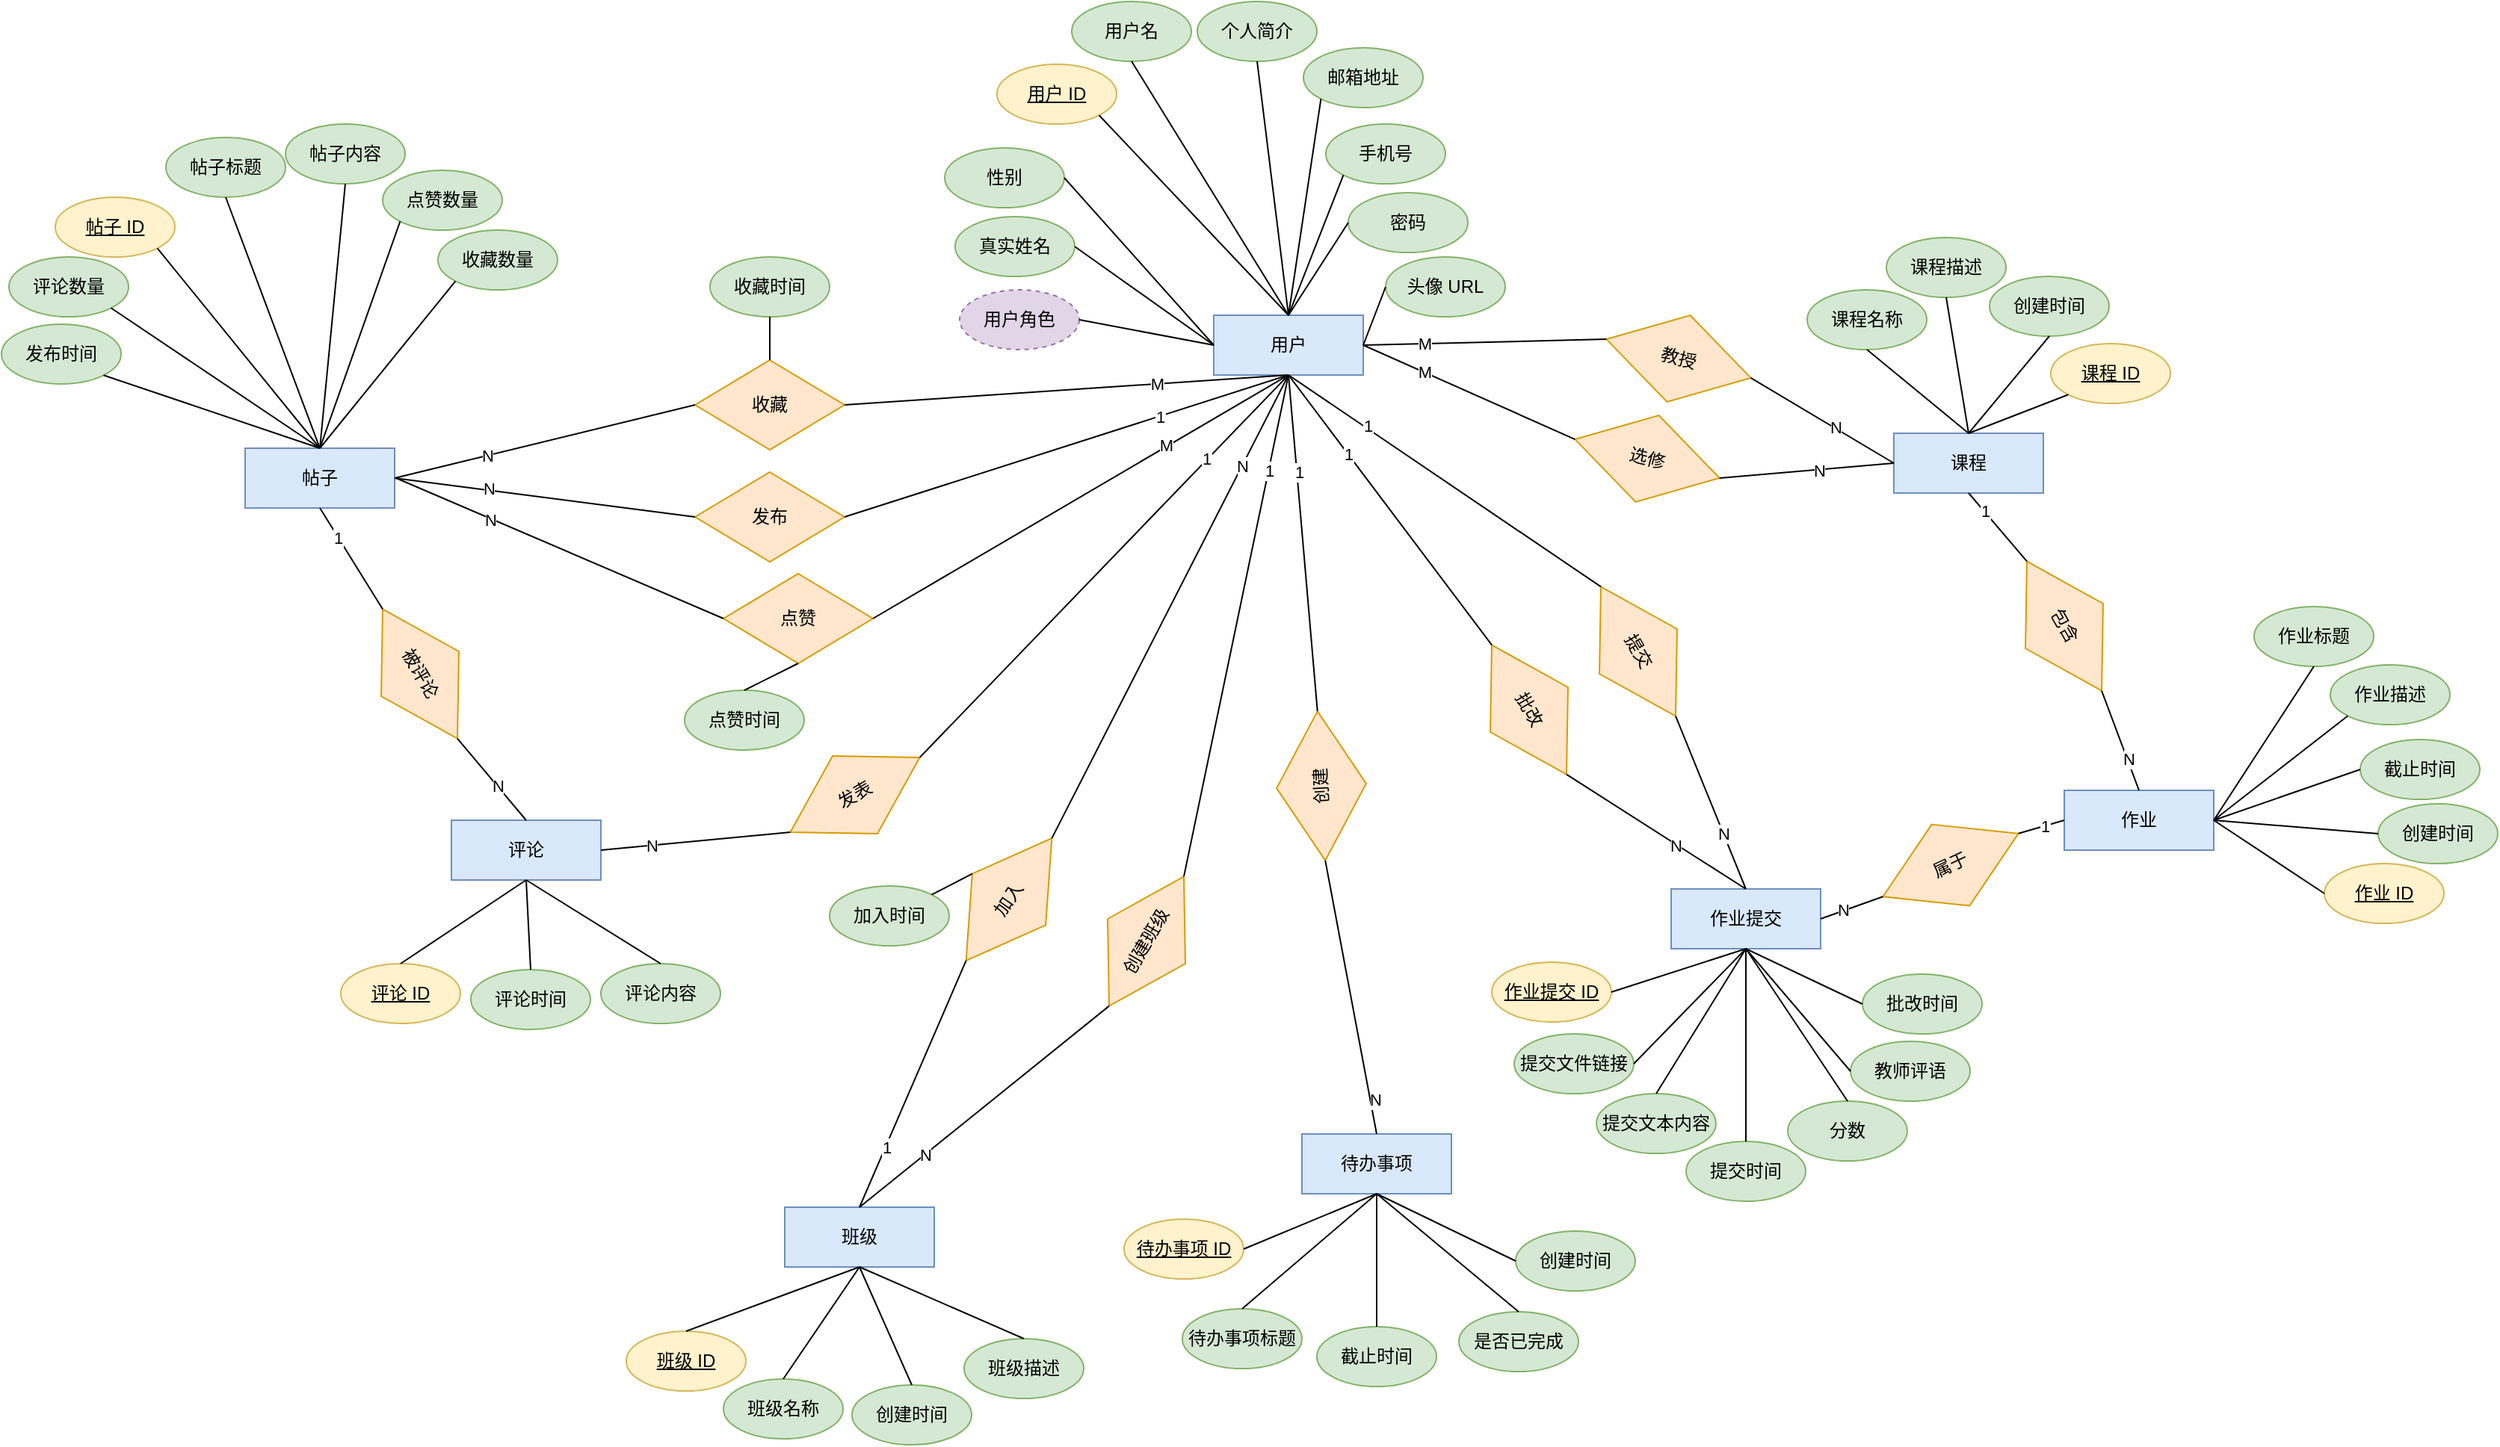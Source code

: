 <mxfile version="27.0.9">
  <diagram name="Chen-ER" id="q2SzEv0ykGGaaxEPdiA9">
    <mxGraphModel dx="2813" dy="-423" grid="0" gridSize="10" guides="1" tooltips="1" connect="1" arrows="1" fold="1" page="0" pageScale="1" pageWidth="827" pageHeight="1169" background="none" math="0" shadow="0">
      <root>
        <mxCell id="0" />
        <mxCell id="1" parent="0" />
        <mxCell id="Rb403pn9LJJC4iDfCMh6-547" value="用户" style="whiteSpace=wrap;html=1;align=center;fillColor=#dae8fc;strokeColor=#6c8ebf;" parent="1" vertex="1">
          <mxGeometry x="-485" y="1773" width="100" height="40" as="geometry" />
        </mxCell>
        <mxCell id="Rb403pn9LJJC4iDfCMh6-548" value="用户 ID" style="ellipse;whiteSpace=wrap;html=1;align=center;fontStyle=4;fillColor=#fff2cc;strokeColor=#d6b656;" parent="1" vertex="1">
          <mxGeometry x="-630" y="1605" width="80" height="40" as="geometry" />
        </mxCell>
        <mxCell id="Rb403pn9LJJC4iDfCMh6-549" value="用户名" style="ellipse;whiteSpace=wrap;html=1;align=center;fillColor=#d5e8d4;strokeColor=#82b366;" parent="1" vertex="1">
          <mxGeometry x="-580" y="1563" width="80" height="40" as="geometry" />
        </mxCell>
        <mxCell id="Rb403pn9LJJC4iDfCMh6-550" value="邮箱地址" style="ellipse;whiteSpace=wrap;html=1;align=center;fillColor=#d5e8d4;strokeColor=#82b366;" parent="1" vertex="1">
          <mxGeometry x="-425" y="1594" width="80" height="40" as="geometry" />
        </mxCell>
        <mxCell id="Rb403pn9LJJC4iDfCMh6-551" value="手机号" style="ellipse;whiteSpace=wrap;html=1;align=center;fillColor=#d5e8d4;strokeColor=#82b366;" parent="1" vertex="1">
          <mxGeometry x="-410" y="1645" width="80" height="40" as="geometry" />
        </mxCell>
        <mxCell id="Rb403pn9LJJC4iDfCMh6-552" value="密码" style="ellipse;whiteSpace=wrap;html=1;align=center;fillColor=#d5e8d4;strokeColor=#82b366;" parent="1" vertex="1">
          <mxGeometry x="-395" y="1691" width="80" height="40" as="geometry" />
        </mxCell>
        <mxCell id="Rb403pn9LJJC4iDfCMh6-553" value="头像 URL" style="ellipse;whiteSpace=wrap;html=1;align=center;fillColor=#d5e8d4;strokeColor=#82b366;" parent="1" vertex="1">
          <mxGeometry x="-370" y="1734" width="80" height="40" as="geometry" />
        </mxCell>
        <mxCell id="Rb403pn9LJJC4iDfCMh6-554" value="个人简介" style="ellipse;whiteSpace=wrap;html=1;align=center;fillColor=#d5e8d4;strokeColor=#82b366;" parent="1" vertex="1">
          <mxGeometry x="-496" y="1563" width="80" height="40" as="geometry" />
        </mxCell>
        <mxCell id="Rb403pn9LJJC4iDfCMh6-555" value="用户角色" style="ellipse;whiteSpace=wrap;html=1;align=center;fillColor=#e1d5e7;strokeColor=#9673a6;dashed=1;" parent="1" vertex="1">
          <mxGeometry x="-655" y="1756" width="80" height="40" as="geometry" />
        </mxCell>
        <mxCell id="Rb403pn9LJJC4iDfCMh6-556" value="真实姓名" style="ellipse;whiteSpace=wrap;html=1;align=center;fillColor=#d5e8d4;strokeColor=#82b366;" parent="1" vertex="1">
          <mxGeometry x="-658" y="1707" width="80" height="40" as="geometry" />
        </mxCell>
        <mxCell id="Rb403pn9LJJC4iDfCMh6-557" value="性别" style="ellipse;whiteSpace=wrap;html=1;align=center;fillColor=#d5e8d4;strokeColor=#82b366;" parent="1" vertex="1">
          <mxGeometry x="-665" y="1661" width="80" height="40" as="geometry" />
        </mxCell>
        <mxCell id="Rb403pn9LJJC4iDfCMh6-558" value="" style="endArrow=none;html=1;rounded=0;exitX=1;exitY=1;exitDx=0;exitDy=0;entryX=0.5;entryY=0;entryDx=0;entryDy=0;" parent="1" source="Rb403pn9LJJC4iDfCMh6-548" target="Rb403pn9LJJC4iDfCMh6-547" edge="1">
          <mxGeometry relative="1" as="geometry" />
        </mxCell>
        <mxCell id="Rb403pn9LJJC4iDfCMh6-559" value="" style="endArrow=none;html=1;rounded=0;exitX=0.5;exitY=1;exitDx=0;exitDy=0;entryX=0.5;entryY=0;entryDx=0;entryDy=0;" parent="1" source="Rb403pn9LJJC4iDfCMh6-549" target="Rb403pn9LJJC4iDfCMh6-547" edge="1">
          <mxGeometry relative="1" as="geometry" />
        </mxCell>
        <mxCell id="Rb403pn9LJJC4iDfCMh6-560" value="" style="endArrow=none;html=1;rounded=0;exitX=0;exitY=1;exitDx=0;exitDy=0;entryX=0.5;entryY=0;entryDx=0;entryDy=0;" parent="1" source="Rb403pn9LJJC4iDfCMh6-550" target="Rb403pn9LJJC4iDfCMh6-547" edge="1">
          <mxGeometry relative="1" as="geometry" />
        </mxCell>
        <mxCell id="Rb403pn9LJJC4iDfCMh6-561" value="" style="endArrow=none;html=1;rounded=0;exitX=0;exitY=1;exitDx=0;exitDy=0;entryX=0.5;entryY=0;entryDx=0;entryDy=0;" parent="1" source="Rb403pn9LJJC4iDfCMh6-551" target="Rb403pn9LJJC4iDfCMh6-547" edge="1">
          <mxGeometry relative="1" as="geometry" />
        </mxCell>
        <mxCell id="Rb403pn9LJJC4iDfCMh6-562" value="" style="endArrow=none;html=1;rounded=0;exitX=0;exitY=0.5;exitDx=0;exitDy=0;entryX=0.5;entryY=0;entryDx=0;entryDy=0;" parent="1" source="Rb403pn9LJJC4iDfCMh6-552" target="Rb403pn9LJJC4iDfCMh6-547" edge="1">
          <mxGeometry relative="1" as="geometry" />
        </mxCell>
        <mxCell id="Rb403pn9LJJC4iDfCMh6-563" value="" style="endArrow=none;html=1;rounded=0;exitX=0;exitY=0.5;exitDx=0;exitDy=0;entryX=1;entryY=0.5;entryDx=0;entryDy=0;" parent="1" source="Rb403pn9LJJC4iDfCMh6-553" target="Rb403pn9LJJC4iDfCMh6-547" edge="1">
          <mxGeometry relative="1" as="geometry" />
        </mxCell>
        <mxCell id="Rb403pn9LJJC4iDfCMh6-564" value="" style="endArrow=none;html=1;rounded=0;exitX=0.5;exitY=1;exitDx=0;exitDy=0;entryX=0.5;entryY=0;entryDx=0;entryDy=0;" parent="1" source="Rb403pn9LJJC4iDfCMh6-554" target="Rb403pn9LJJC4iDfCMh6-547" edge="1">
          <mxGeometry relative="1" as="geometry" />
        </mxCell>
        <mxCell id="Rb403pn9LJJC4iDfCMh6-565" value="" style="endArrow=none;html=1;rounded=0;exitX=1;exitY=0.5;exitDx=0;exitDy=0;entryX=0;entryY=0.5;entryDx=0;entryDy=0;" parent="1" source="Rb403pn9LJJC4iDfCMh6-555" target="Rb403pn9LJJC4iDfCMh6-547" edge="1">
          <mxGeometry relative="1" as="geometry" />
        </mxCell>
        <mxCell id="Rb403pn9LJJC4iDfCMh6-566" value="" style="endArrow=none;html=1;rounded=0;exitX=1;exitY=0.5;exitDx=0;exitDy=0;entryX=0;entryY=0.5;entryDx=0;entryDy=0;" parent="1" source="Rb403pn9LJJC4iDfCMh6-556" target="Rb403pn9LJJC4iDfCMh6-547" edge="1">
          <mxGeometry relative="1" as="geometry" />
        </mxCell>
        <mxCell id="Rb403pn9LJJC4iDfCMh6-567" value="" style="endArrow=none;html=1;rounded=0;exitX=1;exitY=0.5;exitDx=0;exitDy=0;entryX=0;entryY=0.5;entryDx=0;entryDy=0;" parent="1" source="Rb403pn9LJJC4iDfCMh6-557" target="Rb403pn9LJJC4iDfCMh6-547" edge="1">
          <mxGeometry relative="1" as="geometry" />
        </mxCell>
        <mxCell id="Rb403pn9LJJC4iDfCMh6-568" value="帖子" style="whiteSpace=wrap;html=1;align=center;fillColor=#dae8fc;strokeColor=#6c8ebf;" parent="1" vertex="1">
          <mxGeometry x="-1133" y="1862" width="100" height="40" as="geometry" />
        </mxCell>
        <mxCell id="Rb403pn9LJJC4iDfCMh6-569" value="帖子 ID" style="ellipse;whiteSpace=wrap;html=1;align=center;fontStyle=4;fillColor=#fff2cc;strokeColor=#d6b656;" parent="1" vertex="1">
          <mxGeometry x="-1260" y="1694" width="80" height="40" as="geometry" />
        </mxCell>
        <mxCell id="Rb403pn9LJJC4iDfCMh6-570" value="帖子标题" style="ellipse;whiteSpace=wrap;html=1;align=center;fillColor=#d5e8d4;strokeColor=#82b366;" parent="1" vertex="1">
          <mxGeometry x="-1186" y="1654" width="80" height="40" as="geometry" />
        </mxCell>
        <mxCell id="Rb403pn9LJJC4iDfCMh6-571" value="帖子内容" style="ellipse;whiteSpace=wrap;html=1;align=center;fillColor=#d5e8d4;strokeColor=#82b366;" parent="1" vertex="1">
          <mxGeometry x="-1106" y="1645" width="80" height="40" as="geometry" />
        </mxCell>
        <mxCell id="Rb403pn9LJJC4iDfCMh6-572" value="点赞数量" style="ellipse;whiteSpace=wrap;html=1;align=center;fillColor=#d5e8d4;strokeColor=#82b366;" parent="1" vertex="1">
          <mxGeometry x="-1041" y="1676" width="80" height="40" as="geometry" />
        </mxCell>
        <mxCell id="Rb403pn9LJJC4iDfCMh6-573" value="收藏数量" style="ellipse;whiteSpace=wrap;html=1;align=center;fillColor=#d5e8d4;strokeColor=#82b366;" parent="1" vertex="1">
          <mxGeometry x="-1004" y="1716" width="80" height="40" as="geometry" />
        </mxCell>
        <mxCell id="Rb403pn9LJJC4iDfCMh6-574" value="评论数量" style="ellipse;whiteSpace=wrap;html=1;align=center;fillColor=#d5e8d4;strokeColor=#82b366;" parent="1" vertex="1">
          <mxGeometry x="-1291" y="1734" width="80" height="40" as="geometry" />
        </mxCell>
        <mxCell id="Rb403pn9LJJC4iDfCMh6-575" value="发布时间" style="ellipse;whiteSpace=wrap;html=1;align=center;fillColor=#d5e8d4;strokeColor=#82b366;" parent="1" vertex="1">
          <mxGeometry x="-1296" y="1779" width="80" height="40" as="geometry" />
        </mxCell>
        <mxCell id="Rb403pn9LJJC4iDfCMh6-576" value="" style="endArrow=none;html=1;rounded=0;exitX=1;exitY=1;exitDx=0;exitDy=0;entryX=0.5;entryY=0;entryDx=0;entryDy=0;" parent="1" source="Rb403pn9LJJC4iDfCMh6-569" target="Rb403pn9LJJC4iDfCMh6-568" edge="1">
          <mxGeometry relative="1" as="geometry" />
        </mxCell>
        <mxCell id="Rb403pn9LJJC4iDfCMh6-577" value="" style="endArrow=none;html=1;rounded=0;exitX=0.5;exitY=1;exitDx=0;exitDy=0;entryX=0.5;entryY=0;entryDx=0;entryDy=0;" parent="1" source="Rb403pn9LJJC4iDfCMh6-570" target="Rb403pn9LJJC4iDfCMh6-568" edge="1">
          <mxGeometry relative="1" as="geometry" />
        </mxCell>
        <mxCell id="Rb403pn9LJJC4iDfCMh6-578" value="" style="endArrow=none;html=1;rounded=0;exitX=0.5;exitY=1;exitDx=0;exitDy=0;entryX=0.5;entryY=0;entryDx=0;entryDy=0;" parent="1" source="Rb403pn9LJJC4iDfCMh6-571" target="Rb403pn9LJJC4iDfCMh6-568" edge="1">
          <mxGeometry relative="1" as="geometry" />
        </mxCell>
        <mxCell id="Rb403pn9LJJC4iDfCMh6-579" value="" style="endArrow=none;html=1;rounded=0;exitX=0;exitY=1;exitDx=0;exitDy=0;entryX=0.5;entryY=0;entryDx=0;entryDy=0;" parent="1" source="Rb403pn9LJJC4iDfCMh6-572" target="Rb403pn9LJJC4iDfCMh6-568" edge="1">
          <mxGeometry relative="1" as="geometry" />
        </mxCell>
        <mxCell id="Rb403pn9LJJC4iDfCMh6-580" value="" style="endArrow=none;html=1;rounded=0;exitX=0;exitY=1;exitDx=0;exitDy=0;entryX=0.5;entryY=0;entryDx=0;entryDy=0;" parent="1" source="Rb403pn9LJJC4iDfCMh6-573" target="Rb403pn9LJJC4iDfCMh6-568" edge="1">
          <mxGeometry relative="1" as="geometry" />
        </mxCell>
        <mxCell id="Rb403pn9LJJC4iDfCMh6-581" value="" style="endArrow=none;html=1;rounded=0;entryX=0.5;entryY=0;entryDx=0;entryDy=0;exitX=1;exitY=1;exitDx=0;exitDy=0;" parent="1" source="Rb403pn9LJJC4iDfCMh6-574" target="Rb403pn9LJJC4iDfCMh6-568" edge="1">
          <mxGeometry relative="1" as="geometry">
            <mxPoint x="-1190" y="1822" as="sourcePoint" />
          </mxGeometry>
        </mxCell>
        <mxCell id="Rb403pn9LJJC4iDfCMh6-582" value="" style="endArrow=none;html=1;rounded=0;exitX=1;exitY=1;exitDx=0;exitDy=0;entryX=0.5;entryY=0;entryDx=0;entryDy=0;" parent="1" source="Rb403pn9LJJC4iDfCMh6-575" target="Rb403pn9LJJC4iDfCMh6-568" edge="1">
          <mxGeometry relative="1" as="geometry" />
        </mxCell>
        <mxCell id="Rb403pn9LJJC4iDfCMh6-583" value="评论" style="whiteSpace=wrap;html=1;align=center;fillColor=#dae8fc;strokeColor=#6c8ebf;" parent="1" vertex="1">
          <mxGeometry x="-995" y="2111" width="100" height="40" as="geometry" />
        </mxCell>
        <mxCell id="Rb403pn9LJJC4iDfCMh6-584" value="评论 ID" style="ellipse;whiteSpace=wrap;html=1;align=center;fontStyle=4;fillColor=#fff2cc;strokeColor=#d6b656;" parent="1" vertex="1">
          <mxGeometry x="-1069" y="2207" width="80" height="40" as="geometry" />
        </mxCell>
        <mxCell id="Rb403pn9LJJC4iDfCMh6-585" value="评论内容" style="ellipse;whiteSpace=wrap;html=1;align=center;fillColor=#d5e8d4;strokeColor=#82b366;" parent="1" vertex="1">
          <mxGeometry x="-895" y="2207" width="80" height="40" as="geometry" />
        </mxCell>
        <mxCell id="Rb403pn9LJJC4iDfCMh6-586" value="评论时间" style="ellipse;whiteSpace=wrap;html=1;align=center;fillColor=#d5e8d4;strokeColor=#82b366;" parent="1" vertex="1">
          <mxGeometry x="-982" y="2211" width="80" height="40" as="geometry" />
        </mxCell>
        <mxCell id="Rb403pn9LJJC4iDfCMh6-587" value="" style="endArrow=none;html=1;rounded=0;exitX=0.5;exitY=0;exitDx=0;exitDy=0;entryX=0.5;entryY=1;entryDx=0;entryDy=0;" parent="1" source="Rb403pn9LJJC4iDfCMh6-584" target="Rb403pn9LJJC4iDfCMh6-583" edge="1">
          <mxGeometry relative="1" as="geometry" />
        </mxCell>
        <mxCell id="Rb403pn9LJJC4iDfCMh6-588" value="" style="endArrow=none;html=1;rounded=0;exitX=0.5;exitY=0;exitDx=0;exitDy=0;entryX=0.5;entryY=1;entryDx=0;entryDy=0;" parent="1" source="Rb403pn9LJJC4iDfCMh6-585" target="Rb403pn9LJJC4iDfCMh6-583" edge="1">
          <mxGeometry relative="1" as="geometry">
            <mxPoint x="-911" y="2141" as="targetPoint" />
          </mxGeometry>
        </mxCell>
        <mxCell id="Rb403pn9LJJC4iDfCMh6-589" value="" style="endArrow=none;html=1;rounded=0;exitX=0.5;exitY=0;exitDx=0;exitDy=0;entryX=0.5;entryY=1;entryDx=0;entryDy=0;" parent="1" source="Rb403pn9LJJC4iDfCMh6-586" target="Rb403pn9LJJC4iDfCMh6-583" edge="1">
          <mxGeometry relative="1" as="geometry" />
        </mxCell>
        <mxCell id="Rb403pn9LJJC4iDfCMh6-590" value="课程" style="whiteSpace=wrap;html=1;align=center;fillColor=#dae8fc;strokeColor=#6c8ebf;" parent="1" vertex="1">
          <mxGeometry x="-30" y="1852" width="100" height="40" as="geometry" />
        </mxCell>
        <mxCell id="Rb403pn9LJJC4iDfCMh6-591" value="课程 ID" style="ellipse;whiteSpace=wrap;html=1;align=center;fontStyle=4;fillColor=#fff2cc;strokeColor=#d6b656;" parent="1" vertex="1">
          <mxGeometry x="75" y="1792" width="80" height="40" as="geometry" />
        </mxCell>
        <mxCell id="Rb403pn9LJJC4iDfCMh6-592" value="课程名称" style="ellipse;whiteSpace=wrap;html=1;align=center;fillColor=#d5e8d4;strokeColor=#82b366;" parent="1" vertex="1">
          <mxGeometry x="-88" y="1756" width="80" height="40" as="geometry" />
        </mxCell>
        <mxCell id="Rb403pn9LJJC4iDfCMh6-593" value="课程描述" style="ellipse;whiteSpace=wrap;html=1;align=center;fillColor=#d5e8d4;strokeColor=#82b366;" parent="1" vertex="1">
          <mxGeometry x="-35" y="1721" width="80" height="40" as="geometry" />
        </mxCell>
        <mxCell id="Rb403pn9LJJC4iDfCMh6-594" value="创建时间" style="ellipse;whiteSpace=wrap;html=1;align=center;fillColor=#d5e8d4;strokeColor=#82b366;" parent="1" vertex="1">
          <mxGeometry x="34" y="1747" width="80" height="40" as="geometry" />
        </mxCell>
        <mxCell id="Rb403pn9LJJC4iDfCMh6-595" value="" style="endArrow=none;html=1;rounded=0;exitX=0;exitY=1;exitDx=0;exitDy=0;entryX=0.5;entryY=0;entryDx=0;entryDy=0;" parent="1" source="Rb403pn9LJJC4iDfCMh6-591" target="Rb403pn9LJJC4iDfCMh6-590" edge="1">
          <mxGeometry relative="1" as="geometry">
            <mxPoint x="4" y="1808" as="targetPoint" />
          </mxGeometry>
        </mxCell>
        <mxCell id="Rb403pn9LJJC4iDfCMh6-596" value="" style="endArrow=none;html=1;rounded=0;exitX=0.5;exitY=1;exitDx=0;exitDy=0;entryX=0.5;entryY=0;entryDx=0;entryDy=0;" parent="1" source="Rb403pn9LJJC4iDfCMh6-592" target="Rb403pn9LJJC4iDfCMh6-590" edge="1">
          <mxGeometry relative="1" as="geometry">
            <mxPoint x="4" y="1808" as="targetPoint" />
          </mxGeometry>
        </mxCell>
        <mxCell id="Rb403pn9LJJC4iDfCMh6-597" value="" style="endArrow=none;html=1;rounded=0;exitX=0.5;exitY=1;exitDx=0;exitDy=0;entryX=0.5;entryY=0;entryDx=0;entryDy=0;" parent="1" source="Rb403pn9LJJC4iDfCMh6-593" target="Rb403pn9LJJC4iDfCMh6-590" edge="1">
          <mxGeometry relative="1" as="geometry">
            <mxPoint x="4" y="1808" as="targetPoint" />
          </mxGeometry>
        </mxCell>
        <mxCell id="Rb403pn9LJJC4iDfCMh6-598" value="" style="endArrow=none;html=1;rounded=0;exitX=0.5;exitY=1;exitDx=0;exitDy=0;entryX=0.5;entryY=0;entryDx=0;entryDy=0;" parent="1" source="Rb403pn9LJJC4iDfCMh6-594" target="Rb403pn9LJJC4iDfCMh6-590" edge="1">
          <mxGeometry relative="1" as="geometry">
            <mxPoint x="4" y="1808" as="targetPoint" />
          </mxGeometry>
        </mxCell>
        <mxCell id="Rb403pn9LJJC4iDfCMh6-599" value="作业" style="whiteSpace=wrap;html=1;align=center;fillColor=#dae8fc;strokeColor=#6c8ebf;" parent="1" vertex="1">
          <mxGeometry x="84" y="2091" width="100" height="40" as="geometry" />
        </mxCell>
        <mxCell id="Rb403pn9LJJC4iDfCMh6-600" value="作业 ID" style="ellipse;whiteSpace=wrap;html=1;align=center;fontStyle=4;fillColor=#fff2cc;strokeColor=#d6b656;" parent="1" vertex="1">
          <mxGeometry x="258" y="2140" width="80" height="40" as="geometry" />
        </mxCell>
        <mxCell id="Rb403pn9LJJC4iDfCMh6-601" value="作业标题" style="ellipse;whiteSpace=wrap;html=1;align=center;fillColor=#d5e8d4;strokeColor=#82b366;" parent="1" vertex="1">
          <mxGeometry x="211" y="1968" width="80" height="40" as="geometry" />
        </mxCell>
        <mxCell id="Rb403pn9LJJC4iDfCMh6-602" value="作业描述" style="ellipse;whiteSpace=wrap;html=1;align=center;fillColor=#d5e8d4;strokeColor=#82b366;" parent="1" vertex="1">
          <mxGeometry x="262" y="2007" width="80" height="40" as="geometry" />
        </mxCell>
        <mxCell id="Rb403pn9LJJC4iDfCMh6-603" value="截止时间" style="ellipse;whiteSpace=wrap;html=1;align=center;fillColor=#d5e8d4;strokeColor=#82b366;" parent="1" vertex="1">
          <mxGeometry x="282" y="2057" width="80" height="40" as="geometry" />
        </mxCell>
        <mxCell id="Rb403pn9LJJC4iDfCMh6-604" value="创建时间" style="ellipse;whiteSpace=wrap;html=1;align=center;fillColor=#d5e8d4;strokeColor=#82b366;" parent="1" vertex="1">
          <mxGeometry x="294" y="2100" width="80" height="40" as="geometry" />
        </mxCell>
        <mxCell id="Rb403pn9LJJC4iDfCMh6-605" value="" style="endArrow=none;html=1;rounded=0;exitX=0;exitY=0.5;exitDx=0;exitDy=0;entryX=1;entryY=0.5;entryDx=0;entryDy=0;" parent="1" source="Rb403pn9LJJC4iDfCMh6-600" target="Rb403pn9LJJC4iDfCMh6-599" edge="1">
          <mxGeometry relative="1" as="geometry" />
        </mxCell>
        <mxCell id="Rb403pn9LJJC4iDfCMh6-606" value="" style="endArrow=none;html=1;rounded=0;exitX=0.5;exitY=1;exitDx=0;exitDy=0;entryX=1;entryY=0.5;entryDx=0;entryDy=0;" parent="1" source="Rb403pn9LJJC4iDfCMh6-601" target="Rb403pn9LJJC4iDfCMh6-599" edge="1">
          <mxGeometry relative="1" as="geometry" />
        </mxCell>
        <mxCell id="Rb403pn9LJJC4iDfCMh6-607" value="" style="endArrow=none;html=1;rounded=0;exitX=0;exitY=1;exitDx=0;exitDy=0;entryX=1;entryY=0.5;entryDx=0;entryDy=0;" parent="1" source="Rb403pn9LJJC4iDfCMh6-602" target="Rb403pn9LJJC4iDfCMh6-599" edge="1">
          <mxGeometry relative="1" as="geometry" />
        </mxCell>
        <mxCell id="Rb403pn9LJJC4iDfCMh6-608" value="" style="endArrow=none;html=1;rounded=0;exitX=0;exitY=0.5;exitDx=0;exitDy=0;entryX=1;entryY=0.5;entryDx=0;entryDy=0;" parent="1" source="Rb403pn9LJJC4iDfCMh6-603" target="Rb403pn9LJJC4iDfCMh6-599" edge="1">
          <mxGeometry relative="1" as="geometry" />
        </mxCell>
        <mxCell id="Rb403pn9LJJC4iDfCMh6-609" value="" style="endArrow=none;html=1;rounded=0;exitX=0;exitY=0.5;exitDx=0;exitDy=0;entryX=1;entryY=0.5;entryDx=0;entryDy=0;" parent="1" source="Rb403pn9LJJC4iDfCMh6-604" target="Rb403pn9LJJC4iDfCMh6-599" edge="1">
          <mxGeometry relative="1" as="geometry" />
        </mxCell>
        <mxCell id="Rb403pn9LJJC4iDfCMh6-610" value="作业提交" style="whiteSpace=wrap;html=1;align=center;fillColor=#dae8fc;strokeColor=#6c8ebf;" parent="1" vertex="1">
          <mxGeometry x="-179" y="2157" width="100" height="40" as="geometry" />
        </mxCell>
        <mxCell id="Rb403pn9LJJC4iDfCMh6-611" value="作业提交 ID" style="ellipse;whiteSpace=wrap;html=1;align=center;fontStyle=4;fillColor=#fff2cc;strokeColor=#d6b656;" parent="1" vertex="1">
          <mxGeometry x="-299" y="2206" width="80" height="40" as="geometry" />
        </mxCell>
        <mxCell id="Rb403pn9LJJC4iDfCMh6-612" value="提交文本内容" style="ellipse;whiteSpace=wrap;html=1;align=center;fillColor=#d5e8d4;strokeColor=#82b366;" parent="1" vertex="1">
          <mxGeometry x="-229" y="2294" width="80" height="40" as="geometry" />
        </mxCell>
        <mxCell id="Rb403pn9LJJC4iDfCMh6-613" value="提交时间" style="ellipse;whiteSpace=wrap;html=1;align=center;fillColor=#d5e8d4;strokeColor=#82b366;" parent="1" vertex="1">
          <mxGeometry x="-169" y="2326" width="80" height="40" as="geometry" />
        </mxCell>
        <mxCell id="Rb403pn9LJJC4iDfCMh6-614" value="分数" style="ellipse;whiteSpace=wrap;html=1;align=center;fillColor=#d5e8d4;strokeColor=#82b366;" parent="1" vertex="1">
          <mxGeometry x="-101" y="2299" width="80" height="40" as="geometry" />
        </mxCell>
        <mxCell id="Rb403pn9LJJC4iDfCMh6-615" value="批改时间" style="ellipse;whiteSpace=wrap;html=1;align=center;fillColor=#d5e8d4;strokeColor=#82b366;" parent="1" vertex="1">
          <mxGeometry x="-51" y="2214" width="80" height="40" as="geometry" />
        </mxCell>
        <mxCell id="Rb403pn9LJJC4iDfCMh6-616" value="教师评语" style="ellipse;whiteSpace=wrap;html=1;align=center;fillColor=#d5e8d4;strokeColor=#82b366;" parent="1" vertex="1">
          <mxGeometry x="-59" y="2259" width="80" height="40" as="geometry" />
        </mxCell>
        <mxCell id="Rb403pn9LJJC4iDfCMh6-617" value="提交文件链接" style="ellipse;whiteSpace=wrap;html=1;align=center;fillColor=#d5e8d4;strokeColor=#82b366;" parent="1" vertex="1">
          <mxGeometry x="-284" y="2254" width="80" height="40" as="geometry" />
        </mxCell>
        <mxCell id="Rb403pn9LJJC4iDfCMh6-618" value="" style="endArrow=none;html=1;rounded=0;exitX=1;exitY=0.5;exitDx=0;exitDy=0;entryX=0.5;entryY=1;entryDx=0;entryDy=0;" parent="1" source="Rb403pn9LJJC4iDfCMh6-611" target="Rb403pn9LJJC4iDfCMh6-610" edge="1">
          <mxGeometry relative="1" as="geometry" />
        </mxCell>
        <mxCell id="Rb403pn9LJJC4iDfCMh6-619" value="" style="endArrow=none;html=1;rounded=0;exitX=0.5;exitY=0;exitDx=0;exitDy=0;entryX=0.5;entryY=1;entryDx=0;entryDy=0;" parent="1" source="Rb403pn9LJJC4iDfCMh6-612" target="Rb403pn9LJJC4iDfCMh6-610" edge="1">
          <mxGeometry relative="1" as="geometry" />
        </mxCell>
        <mxCell id="Rb403pn9LJJC4iDfCMh6-620" value="" style="endArrow=none;html=1;rounded=0;exitX=0.5;exitY=0;exitDx=0;exitDy=0;entryX=0.5;entryY=1;entryDx=0;entryDy=0;" parent="1" source="Rb403pn9LJJC4iDfCMh6-613" target="Rb403pn9LJJC4iDfCMh6-610" edge="1">
          <mxGeometry relative="1" as="geometry" />
        </mxCell>
        <mxCell id="Rb403pn9LJJC4iDfCMh6-621" value="" style="endArrow=none;html=1;rounded=0;exitX=0.5;exitY=0;exitDx=0;exitDy=0;entryX=0.5;entryY=1;entryDx=0;entryDy=0;" parent="1" source="Rb403pn9LJJC4iDfCMh6-614" target="Rb403pn9LJJC4iDfCMh6-610" edge="1">
          <mxGeometry relative="1" as="geometry" />
        </mxCell>
        <mxCell id="Rb403pn9LJJC4iDfCMh6-622" value="" style="endArrow=none;html=1;rounded=0;exitX=0;exitY=0.5;exitDx=0;exitDy=0;entryX=0.5;entryY=1;entryDx=0;entryDy=0;" parent="1" source="Rb403pn9LJJC4iDfCMh6-615" target="Rb403pn9LJJC4iDfCMh6-610" edge="1">
          <mxGeometry relative="1" as="geometry" />
        </mxCell>
        <mxCell id="Rb403pn9LJJC4iDfCMh6-623" value="" style="endArrow=none;html=1;rounded=0;exitX=0;exitY=0.5;exitDx=0;exitDy=0;entryX=0.5;entryY=1;entryDx=0;entryDy=0;" parent="1" source="Rb403pn9LJJC4iDfCMh6-616" target="Rb403pn9LJJC4iDfCMh6-610" edge="1">
          <mxGeometry relative="1" as="geometry" />
        </mxCell>
        <mxCell id="Rb403pn9LJJC4iDfCMh6-624" value="" style="endArrow=none;html=1;rounded=0;exitX=1;exitY=0.5;exitDx=0;exitDy=0;entryX=0.5;entryY=1;entryDx=0;entryDy=0;" parent="1" source="Rb403pn9LJJC4iDfCMh6-617" target="Rb403pn9LJJC4iDfCMh6-610" edge="1">
          <mxGeometry relative="1" as="geometry" />
        </mxCell>
        <mxCell id="Rb403pn9LJJC4iDfCMh6-625" value="班级" style="whiteSpace=wrap;html=1;align=center;fillColor=#dae8fc;strokeColor=#6c8ebf;" parent="1" vertex="1">
          <mxGeometry x="-772" y="2370" width="100" height="40" as="geometry" />
        </mxCell>
        <mxCell id="Rb403pn9LJJC4iDfCMh6-626" value="班级 ID" style="ellipse;whiteSpace=wrap;html=1;align=center;fontStyle=4;fillColor=#fff2cc;strokeColor=#d6b656;" parent="1" vertex="1">
          <mxGeometry x="-878" y="2453" width="80" height="40" as="geometry" />
        </mxCell>
        <mxCell id="Rb403pn9LJJC4iDfCMh6-627" value="班级名称" style="ellipse;whiteSpace=wrap;html=1;align=center;fillColor=#d5e8d4;strokeColor=#82b366;" parent="1" vertex="1">
          <mxGeometry x="-813" y="2485" width="80" height="40" as="geometry" />
        </mxCell>
        <mxCell id="Rb403pn9LJJC4iDfCMh6-628" value="班级描述" style="ellipse;whiteSpace=wrap;html=1;align=center;fillColor=#d5e8d4;strokeColor=#82b366;" parent="1" vertex="1">
          <mxGeometry x="-652" y="2458" width="80" height="40" as="geometry" />
        </mxCell>
        <mxCell id="Rb403pn9LJJC4iDfCMh6-629" value="创建时间" style="ellipse;whiteSpace=wrap;html=1;align=center;fillColor=#d5e8d4;strokeColor=#82b366;" parent="1" vertex="1">
          <mxGeometry x="-727" y="2489" width="80" height="40" as="geometry" />
        </mxCell>
        <mxCell id="Rb403pn9LJJC4iDfCMh6-631" value="" style="endArrow=none;html=1;rounded=0;exitX=0.5;exitY=0;exitDx=0;exitDy=0;entryX=0.5;entryY=1;entryDx=0;entryDy=0;" parent="1" source="Rb403pn9LJJC4iDfCMh6-626" target="Rb403pn9LJJC4iDfCMh6-625" edge="1">
          <mxGeometry relative="1" as="geometry" />
        </mxCell>
        <mxCell id="Rb403pn9LJJC4iDfCMh6-632" value="" style="endArrow=none;html=1;rounded=0;exitX=0.5;exitY=0;exitDx=0;exitDy=0;entryX=0.5;entryY=1;entryDx=0;entryDy=0;" parent="1" source="Rb403pn9LJJC4iDfCMh6-627" target="Rb403pn9LJJC4iDfCMh6-625" edge="1">
          <mxGeometry relative="1" as="geometry" />
        </mxCell>
        <mxCell id="Rb403pn9LJJC4iDfCMh6-633" value="" style="endArrow=none;html=1;rounded=0;exitX=0.5;exitY=0;exitDx=0;exitDy=0;entryX=0.5;entryY=1;entryDx=0;entryDy=0;" parent="1" source="Rb403pn9LJJC4iDfCMh6-628" target="Rb403pn9LJJC4iDfCMh6-625" edge="1">
          <mxGeometry relative="1" as="geometry" />
        </mxCell>
        <mxCell id="Rb403pn9LJJC4iDfCMh6-634" value="" style="endArrow=none;html=1;rounded=0;exitX=0.5;exitY=0;exitDx=0;exitDy=0;entryX=0.5;entryY=1;entryDx=0;entryDy=0;" parent="1" source="Rb403pn9LJJC4iDfCMh6-629" target="Rb403pn9LJJC4iDfCMh6-625" edge="1">
          <mxGeometry relative="1" as="geometry" />
        </mxCell>
        <mxCell id="Rb403pn9LJJC4iDfCMh6-636" value="待办事项" style="whiteSpace=wrap;html=1;align=center;fillColor=#dae8fc;strokeColor=#6c8ebf;" parent="1" vertex="1">
          <mxGeometry x="-426" y="2321" width="100" height="40" as="geometry" />
        </mxCell>
        <mxCell id="Rb403pn9LJJC4iDfCMh6-637" value="待办事项 ID" style="ellipse;whiteSpace=wrap;html=1;align=center;fontStyle=4;fillColor=#fff2cc;strokeColor=#d6b656;" parent="1" vertex="1">
          <mxGeometry x="-545" y="2378" width="80" height="40" as="geometry" />
        </mxCell>
        <mxCell id="Rb403pn9LJJC4iDfCMh6-638" value="待办事项标题" style="ellipse;whiteSpace=wrap;html=1;align=center;fillColor=#d5e8d4;strokeColor=#82b366;" parent="1" vertex="1">
          <mxGeometry x="-506" y="2438" width="80" height="40" as="geometry" />
        </mxCell>
        <mxCell id="Rb403pn9LJJC4iDfCMh6-639" value="截止时间" style="ellipse;whiteSpace=wrap;html=1;align=center;fillColor=#d5e8d4;strokeColor=#82b366;" parent="1" vertex="1">
          <mxGeometry x="-416" y="2450" width="80" height="40" as="geometry" />
        </mxCell>
        <mxCell id="Rb403pn9LJJC4iDfCMh6-640" value="是否已完成" style="ellipse;whiteSpace=wrap;html=1;align=center;fillColor=#d5e8d4;strokeColor=#82b366;" parent="1" vertex="1">
          <mxGeometry x="-321" y="2440" width="80" height="40" as="geometry" />
        </mxCell>
        <mxCell id="Rb403pn9LJJC4iDfCMh6-641" value="创建时间" style="ellipse;whiteSpace=wrap;html=1;align=center;fillColor=#d5e8d4;strokeColor=#82b366;" parent="1" vertex="1">
          <mxGeometry x="-283" y="2386" width="80" height="40" as="geometry" />
        </mxCell>
        <mxCell id="Rb403pn9LJJC4iDfCMh6-642" value="" style="endArrow=none;html=1;rounded=0;exitX=1;exitY=0.5;exitDx=0;exitDy=0;entryX=0.5;entryY=1;entryDx=0;entryDy=0;" parent="1" source="Rb403pn9LJJC4iDfCMh6-637" target="Rb403pn9LJJC4iDfCMh6-636" edge="1">
          <mxGeometry relative="1" as="geometry" />
        </mxCell>
        <mxCell id="Rb403pn9LJJC4iDfCMh6-643" value="" style="endArrow=none;html=1;rounded=0;exitX=0.5;exitY=0;exitDx=0;exitDy=0;entryX=0.5;entryY=1;entryDx=0;entryDy=0;" parent="1" source="Rb403pn9LJJC4iDfCMh6-638" target="Rb403pn9LJJC4iDfCMh6-636" edge="1">
          <mxGeometry relative="1" as="geometry" />
        </mxCell>
        <mxCell id="Rb403pn9LJJC4iDfCMh6-644" value="" style="endArrow=none;html=1;rounded=0;exitX=0.5;exitY=0;exitDx=0;exitDy=0;entryX=0.5;entryY=1;entryDx=0;entryDy=0;" parent="1" source="Rb403pn9LJJC4iDfCMh6-639" target="Rb403pn9LJJC4iDfCMh6-636" edge="1">
          <mxGeometry relative="1" as="geometry" />
        </mxCell>
        <mxCell id="Rb403pn9LJJC4iDfCMh6-645" value="" style="endArrow=none;html=1;rounded=0;exitX=0.5;exitY=0;exitDx=0;exitDy=0;entryX=0.5;entryY=1;entryDx=0;entryDy=0;" parent="1" source="Rb403pn9LJJC4iDfCMh6-640" target="Rb403pn9LJJC4iDfCMh6-636" edge="1">
          <mxGeometry relative="1" as="geometry" />
        </mxCell>
        <mxCell id="Rb403pn9LJJC4iDfCMh6-646" value="" style="endArrow=none;html=1;rounded=0;exitX=0;exitY=0.5;exitDx=0;exitDy=0;entryX=0.5;entryY=1;entryDx=0;entryDy=0;" parent="1" source="Rb403pn9LJJC4iDfCMh6-641" target="Rb403pn9LJJC4iDfCMh6-636" edge="1">
          <mxGeometry relative="1" as="geometry" />
        </mxCell>
        <mxCell id="Rb403pn9LJJC4iDfCMh6-647" value="发布" style="shape=rhombus;perimeter=rhombusPerimeter;whiteSpace=wrap;html=1;align=center;fillColor=#ffe6cc;strokeColor=#d79b00;rotation=0;" parent="1" vertex="1">
          <mxGeometry x="-832" y="1878" width="100" height="60" as="geometry" />
        </mxCell>
        <mxCell id="Rb403pn9LJJC4iDfCMh6-648" value="" style="endArrow=none;html=1;rounded=0;exitX=0.5;exitY=1;exitDx=0;exitDy=0;entryX=1;entryY=0.5;entryDx=0;entryDy=0;" parent="1" source="Rb403pn9LJJC4iDfCMh6-547" target="Rb403pn9LJJC4iDfCMh6-647" edge="1">
          <mxGeometry relative="1" as="geometry" />
        </mxCell>
        <mxCell id="Y43yZf5SG8oLRP0nsFtJ-4" value="1" style="edgeLabel;html=1;align=center;verticalAlign=middle;resizable=0;points=[];" parent="Rb403pn9LJJC4iDfCMh6-648" vertex="1" connectable="0">
          <mxGeometry x="-0.411" y="-2" relative="1" as="geometry">
            <mxPoint x="2" y="2" as="offset" />
          </mxGeometry>
        </mxCell>
        <mxCell id="Rb403pn9LJJC4iDfCMh6-649" value="" style="endArrow=none;html=1;rounded=0;exitX=1;exitY=0.5;exitDx=0;exitDy=0;entryX=0;entryY=0.5;entryDx=0;entryDy=0;" parent="1" source="Rb403pn9LJJC4iDfCMh6-568" target="Rb403pn9LJJC4iDfCMh6-647" edge="1">
          <mxGeometry relative="1" as="geometry" />
        </mxCell>
        <mxCell id="Y43yZf5SG8oLRP0nsFtJ-5" value="N" style="edgeLabel;html=1;align=center;verticalAlign=middle;resizable=0;points=[];" parent="Rb403pn9LJJC4iDfCMh6-649" vertex="1" connectable="0">
          <mxGeometry x="-0.371" y="1" relative="1" as="geometry">
            <mxPoint as="offset" />
          </mxGeometry>
        </mxCell>
        <mxCell id="Rb403pn9LJJC4iDfCMh6-652" value="发表" style="shape=rhombus;perimeter=rhombusPerimeter;whiteSpace=wrap;html=1;align=center;fillColor=#ffe6cc;strokeColor=#d79b00;rotation=-30;" parent="1" vertex="1">
          <mxGeometry x="-775" y="2064" width="100" height="60" as="geometry" />
        </mxCell>
        <mxCell id="Rb403pn9LJJC4iDfCMh6-653" value="" style="endArrow=none;html=1;rounded=0;exitX=0.5;exitY=1;exitDx=0;exitDy=0;entryX=1;entryY=0.5;entryDx=0;entryDy=0;" parent="1" source="Rb403pn9LJJC4iDfCMh6-547" target="Rb403pn9LJJC4iDfCMh6-652" edge="1">
          <mxGeometry relative="1" as="geometry" />
        </mxCell>
        <mxCell id="Y43yZf5SG8oLRP0nsFtJ-16" value="1" style="edgeLabel;html=1;align=center;verticalAlign=middle;resizable=0;points=[];" parent="Rb403pn9LJJC4iDfCMh6-653" vertex="1" connectable="0">
          <mxGeometry x="-0.555" y="-1" relative="1" as="geometry">
            <mxPoint as="offset" />
          </mxGeometry>
        </mxCell>
        <mxCell id="Rb403pn9LJJC4iDfCMh6-654" value="" style="endArrow=none;html=1;rounded=0;exitX=0;exitY=0.5;exitDx=0;exitDy=0;entryX=1;entryY=0.5;entryDx=0;entryDy=0;" parent="1" source="Rb403pn9LJJC4iDfCMh6-652" target="Rb403pn9LJJC4iDfCMh6-583" edge="1">
          <mxGeometry relative="1" as="geometry" />
        </mxCell>
        <mxCell id="Y43yZf5SG8oLRP0nsFtJ-17" value="N" style="edgeLabel;html=1;align=center;verticalAlign=middle;resizable=0;points=[];" parent="Rb403pn9LJJC4iDfCMh6-654" vertex="1" connectable="0">
          <mxGeometry x="0.468" relative="1" as="geometry">
            <mxPoint as="offset" />
          </mxGeometry>
        </mxCell>
        <mxCell id="Rb403pn9LJJC4iDfCMh6-657" value="被评论" style="shape=rhombus;perimeter=rhombusPerimeter;whiteSpace=wrap;html=1;align=center;fillColor=#ffe6cc;strokeColor=#d79b00;rotation=60;" parent="1" vertex="1">
          <mxGeometry x="-1066" y="1983" width="100" height="60" as="geometry" />
        </mxCell>
        <mxCell id="Rb403pn9LJJC4iDfCMh6-658" value="" style="endArrow=none;html=1;rounded=0;exitX=0.5;exitY=1;exitDx=0;exitDy=0;entryX=0;entryY=0.5;entryDx=0;entryDy=0;" parent="1" source="Rb403pn9LJJC4iDfCMh6-568" target="Rb403pn9LJJC4iDfCMh6-657" edge="1">
          <mxGeometry relative="1" as="geometry" />
        </mxCell>
        <mxCell id="Y43yZf5SG8oLRP0nsFtJ-18" value="1" style="edgeLabel;html=1;align=center;verticalAlign=middle;resizable=0;points=[];" parent="Rb403pn9LJJC4iDfCMh6-658" vertex="1" connectable="0">
          <mxGeometry x="-0.418" relative="1" as="geometry">
            <mxPoint as="offset" />
          </mxGeometry>
        </mxCell>
        <mxCell id="Rb403pn9LJJC4iDfCMh6-659" value="" style="endArrow=none;html=1;rounded=0;exitX=0.5;exitY=0;exitDx=0;exitDy=0;entryX=1;entryY=0.5;entryDx=0;entryDy=0;" parent="1" source="Rb403pn9LJJC4iDfCMh6-583" target="Rb403pn9LJJC4iDfCMh6-657" edge="1">
          <mxGeometry relative="1" as="geometry" />
        </mxCell>
        <mxCell id="Y43yZf5SG8oLRP0nsFtJ-19" value="N" style="edgeLabel;html=1;align=center;verticalAlign=middle;resizable=0;points=[];" parent="Rb403pn9LJJC4iDfCMh6-659" vertex="1" connectable="0">
          <mxGeometry x="-0.363" y="-1" relative="1" as="geometry">
            <mxPoint x="-5" y="-5" as="offset" />
          </mxGeometry>
        </mxCell>
        <mxCell id="Rb403pn9LJJC4iDfCMh6-662" value="点赞" style="shape=rhombus;perimeter=rhombusPerimeter;whiteSpace=wrap;html=1;align=center;fillColor=#ffe6cc;strokeColor=#d79b00;rotation=0;" parent="1" vertex="1">
          <mxGeometry x="-813" y="1946" width="100" height="60" as="geometry" />
        </mxCell>
        <mxCell id="Rb403pn9LJJC4iDfCMh6-663" value="" style="endArrow=none;html=1;rounded=0;exitX=0.5;exitY=1;exitDx=0;exitDy=0;entryX=1;entryY=0.5;entryDx=0;entryDy=0;" parent="1" source="Rb403pn9LJJC4iDfCMh6-547" target="Rb403pn9LJJC4iDfCMh6-662" edge="1">
          <mxGeometry relative="1" as="geometry" />
        </mxCell>
        <mxCell id="Y43yZf5SG8oLRP0nsFtJ-8" value="M" style="edgeLabel;html=1;align=center;verticalAlign=middle;resizable=0;points=[];" parent="Rb403pn9LJJC4iDfCMh6-663" vertex="1" connectable="0">
          <mxGeometry x="-0.415" y="-1" relative="1" as="geometry">
            <mxPoint as="offset" />
          </mxGeometry>
        </mxCell>
        <mxCell id="Rb403pn9LJJC4iDfCMh6-664" value="" style="endArrow=none;html=1;rounded=0;entryX=0;entryY=0.5;entryDx=0;entryDy=0;" parent="1" target="Rb403pn9LJJC4iDfCMh6-662" edge="1">
          <mxGeometry relative="1" as="geometry">
            <mxPoint x="-1032" y="1882" as="sourcePoint" />
          </mxGeometry>
        </mxCell>
        <mxCell id="Y43yZf5SG8oLRP0nsFtJ-9" value="N" style="edgeLabel;html=1;align=center;verticalAlign=middle;resizable=0;points=[];" parent="Rb403pn9LJJC4iDfCMh6-664" vertex="1" connectable="0">
          <mxGeometry x="-0.419" y="-1" relative="1" as="geometry">
            <mxPoint as="offset" />
          </mxGeometry>
        </mxCell>
        <mxCell id="Rb403pn9LJJC4iDfCMh6-667" value="点赞时间" style="ellipse;whiteSpace=wrap;html=1;align=center;fillColor=#d5e8d4;strokeColor=#82b366;" parent="1" vertex="1">
          <mxGeometry x="-839" y="2024" width="80" height="40" as="geometry" />
        </mxCell>
        <mxCell id="Rb403pn9LJJC4iDfCMh6-668" value="" style="endArrow=none;html=1;rounded=0;exitX=0.5;exitY=0;exitDx=0;exitDy=0;entryX=0.5;entryY=1;entryDx=0;entryDy=0;" parent="1" source="Rb403pn9LJJC4iDfCMh6-667" target="Rb403pn9LJJC4iDfCMh6-662" edge="1">
          <mxGeometry relative="1" as="geometry" />
        </mxCell>
        <mxCell id="Rb403pn9LJJC4iDfCMh6-669" value="收藏" style="shape=rhombus;perimeter=rhombusPerimeter;whiteSpace=wrap;html=1;align=center;fillColor=#ffe6cc;strokeColor=#d79b00;rotation=0;" parent="1" vertex="1">
          <mxGeometry x="-832" y="1803" width="100" height="60" as="geometry" />
        </mxCell>
        <mxCell id="Rb403pn9LJJC4iDfCMh6-670" value="" style="endArrow=none;html=1;rounded=0;exitX=0.5;exitY=1;exitDx=0;exitDy=0;entryX=1;entryY=0.5;entryDx=0;entryDy=0;" parent="1" source="Rb403pn9LJJC4iDfCMh6-547" target="Rb403pn9LJJC4iDfCMh6-669" edge="1">
          <mxGeometry relative="1" as="geometry" />
        </mxCell>
        <mxCell id="Y43yZf5SG8oLRP0nsFtJ-1" value="M" style="edgeLabel;html=1;align=center;verticalAlign=middle;resizable=0;points=[];" parent="Rb403pn9LJJC4iDfCMh6-670" vertex="1" connectable="0">
          <mxGeometry x="-0.407" relative="1" as="geometry">
            <mxPoint as="offset" />
          </mxGeometry>
        </mxCell>
        <mxCell id="Rb403pn9LJJC4iDfCMh6-671" value="" style="endArrow=none;html=1;rounded=0;exitX=1;exitY=0.5;exitDx=0;exitDy=0;entryX=0;entryY=0.5;entryDx=0;entryDy=0;" parent="1" source="Rb403pn9LJJC4iDfCMh6-568" target="Rb403pn9LJJC4iDfCMh6-669" edge="1">
          <mxGeometry relative="1" as="geometry" />
        </mxCell>
        <mxCell id="Y43yZf5SG8oLRP0nsFtJ-3" value="N" style="edgeLabel;html=1;align=center;verticalAlign=middle;resizable=0;points=[];" parent="Rb403pn9LJJC4iDfCMh6-671" vertex="1" connectable="0">
          <mxGeometry x="-0.387" relative="1" as="geometry">
            <mxPoint as="offset" />
          </mxGeometry>
        </mxCell>
        <mxCell id="Rb403pn9LJJC4iDfCMh6-674" value="收藏时间" style="ellipse;whiteSpace=wrap;html=1;align=center;fillColor=#d5e8d4;strokeColor=#82b366;" parent="1" vertex="1">
          <mxGeometry x="-822" y="1734" width="80" height="40" as="geometry" />
        </mxCell>
        <mxCell id="Rb403pn9LJJC4iDfCMh6-675" value="" style="endArrow=none;html=1;rounded=0;exitX=0.5;exitY=1;exitDx=0;exitDy=0;entryX=0.5;entryY=0;entryDx=0;entryDy=0;" parent="1" source="Rb403pn9LJJC4iDfCMh6-674" target="Rb403pn9LJJC4iDfCMh6-669" edge="1">
          <mxGeometry relative="1" as="geometry">
            <mxPoint x="-780" y="1805" as="targetPoint" />
          </mxGeometry>
        </mxCell>
        <mxCell id="Rb403pn9LJJC4iDfCMh6-676" value="教授" style="shape=rhombus;perimeter=rhombusPerimeter;whiteSpace=wrap;html=1;align=center;fillColor=#ffe6cc;strokeColor=#d79b00;rotation=15;" parent="1" vertex="1">
          <mxGeometry x="-224" y="1772" width="100" height="60" as="geometry" />
        </mxCell>
        <mxCell id="Rb403pn9LJJC4iDfCMh6-677" value="" style="endArrow=none;html=1;rounded=0;exitX=1;exitY=0.5;exitDx=0;exitDy=0;entryX=0;entryY=0.5;entryDx=0;entryDy=0;" parent="1" source="Rb403pn9LJJC4iDfCMh6-547" target="Rb403pn9LJJC4iDfCMh6-676" edge="1">
          <mxGeometry relative="1" as="geometry" />
        </mxCell>
        <mxCell id="rJoqaZl6VPZHYxO1Cvjl-1" value="M" style="edgeLabel;html=1;align=center;verticalAlign=middle;resizable=0;points=[];" parent="Rb403pn9LJJC4iDfCMh6-677" vertex="1" connectable="0">
          <mxGeometry x="-0.451" y="3" relative="1" as="geometry">
            <mxPoint x="-4" y="3" as="offset" />
          </mxGeometry>
        </mxCell>
        <mxCell id="Rb403pn9LJJC4iDfCMh6-678" value="" style="endArrow=none;html=1;rounded=0;exitX=0;exitY=0.5;exitDx=0;exitDy=0;entryX=1;entryY=0.5;entryDx=0;entryDy=0;" parent="1" source="Rb403pn9LJJC4iDfCMh6-590" target="Rb403pn9LJJC4iDfCMh6-676" edge="1">
          <mxGeometry relative="1" as="geometry" />
        </mxCell>
        <mxCell id="rJoqaZl6VPZHYxO1Cvjl-2" value="N" style="edgeLabel;html=1;align=center;verticalAlign=middle;resizable=0;points=[];" parent="Rb403pn9LJJC4iDfCMh6-678" vertex="1" connectable="0">
          <mxGeometry x="-0.177" y="-1" relative="1" as="geometry">
            <mxPoint as="offset" />
          </mxGeometry>
        </mxCell>
        <mxCell id="Rb403pn9LJJC4iDfCMh6-681" value="选修" style="shape=rhombus;perimeter=rhombusPerimeter;whiteSpace=wrap;html=1;align=center;fillColor=#ffe6cc;strokeColor=#d79b00;rotation=15;" parent="1" vertex="1">
          <mxGeometry x="-245" y="1839" width="100" height="60" as="geometry" />
        </mxCell>
        <mxCell id="Rb403pn9LJJC4iDfCMh6-682" value="" style="endArrow=none;html=1;rounded=0;exitX=1;exitY=0.5;exitDx=0;exitDy=0;entryX=0;entryY=0.5;entryDx=0;entryDy=0;" parent="1" source="Rb403pn9LJJC4iDfCMh6-547" target="Rb403pn9LJJC4iDfCMh6-681" edge="1">
          <mxGeometry relative="1" as="geometry" />
        </mxCell>
        <mxCell id="LP-S8CreKmBgTUgowmXW-1" value="M" style="edgeLabel;html=1;align=center;verticalAlign=middle;resizable=0;points=[];" parent="Rb403pn9LJJC4iDfCMh6-682" vertex="1" connectable="0">
          <mxGeometry x="-0.428" relative="1" as="geometry">
            <mxPoint as="offset" />
          </mxGeometry>
        </mxCell>
        <mxCell id="Rb403pn9LJJC4iDfCMh6-683" value="" style="endArrow=none;html=1;rounded=0;exitX=0;exitY=0.5;exitDx=0;exitDy=0;entryX=1;entryY=0.5;entryDx=0;entryDy=0;" parent="1" source="Rb403pn9LJJC4iDfCMh6-590" target="Rb403pn9LJJC4iDfCMh6-681" edge="1">
          <mxGeometry relative="1" as="geometry" />
        </mxCell>
        <mxCell id="LP-S8CreKmBgTUgowmXW-5" value="N" style="edgeLabel;html=1;align=center;verticalAlign=middle;resizable=0;points=[];" parent="Rb403pn9LJJC4iDfCMh6-683" vertex="1" connectable="0">
          <mxGeometry x="-0.135" relative="1" as="geometry">
            <mxPoint as="offset" />
          </mxGeometry>
        </mxCell>
        <mxCell id="Rb403pn9LJJC4iDfCMh6-686" value="包含" style="shape=rhombus;perimeter=rhombusPerimeter;whiteSpace=wrap;html=1;align=center;fillColor=#ffe6cc;strokeColor=#d79b00;rotation=60;" parent="1" vertex="1">
          <mxGeometry x="34" y="1951" width="100" height="60" as="geometry" />
        </mxCell>
        <mxCell id="Rb403pn9LJJC4iDfCMh6-687" value="" style="endArrow=none;html=1;rounded=0;exitX=0.5;exitY=1;exitDx=0;exitDy=0;entryX=0;entryY=0.5;entryDx=0;entryDy=0;" parent="1" source="Rb403pn9LJJC4iDfCMh6-590" target="Rb403pn9LJJC4iDfCMh6-686" edge="1">
          <mxGeometry relative="1" as="geometry" />
        </mxCell>
        <mxCell id="rJoqaZl6VPZHYxO1Cvjl-3" value="1" style="edgeLabel;html=1;align=center;verticalAlign=middle;resizable=0;points=[];" parent="Rb403pn9LJJC4iDfCMh6-687" vertex="1" connectable="0">
          <mxGeometry x="-0.453" y="1" relative="1" as="geometry">
            <mxPoint x="-1" as="offset" />
          </mxGeometry>
        </mxCell>
        <mxCell id="Rb403pn9LJJC4iDfCMh6-688" value="" style="endArrow=none;html=1;rounded=0;exitX=0.5;exitY=0;exitDx=0;exitDy=0;entryX=1;entryY=0.5;entryDx=0;entryDy=0;" parent="1" source="Rb403pn9LJJC4iDfCMh6-599" target="Rb403pn9LJJC4iDfCMh6-686" edge="1">
          <mxGeometry relative="1" as="geometry">
            <mxPoint x="50" y="1968.301" as="targetPoint" />
          </mxGeometry>
        </mxCell>
        <mxCell id="rJoqaZl6VPZHYxO1Cvjl-4" value="N" style="edgeLabel;html=1;align=center;verticalAlign=middle;resizable=0;points=[];" parent="Rb403pn9LJJC4iDfCMh6-688" vertex="1" connectable="0">
          <mxGeometry x="-0.362" y="-1" relative="1" as="geometry">
            <mxPoint as="offset" />
          </mxGeometry>
        </mxCell>
        <mxCell id="Rb403pn9LJJC4iDfCMh6-691" value="提交" style="shape=rhombus;perimeter=rhombusPerimeter;whiteSpace=wrap;html=1;align=center;fillColor=#ffe6cc;strokeColor=#d79b00;rotation=60;" parent="1" vertex="1">
          <mxGeometry x="-251" y="1968" width="100" height="60" as="geometry" />
        </mxCell>
        <mxCell id="Rb403pn9LJJC4iDfCMh6-692" value="" style="endArrow=none;html=1;rounded=0;exitX=0.5;exitY=1;exitDx=0;exitDy=0;entryX=0;entryY=0.5;entryDx=0;entryDy=0;" parent="1" source="Rb403pn9LJJC4iDfCMh6-547" target="Rb403pn9LJJC4iDfCMh6-691" edge="1">
          <mxGeometry relative="1" as="geometry" />
        </mxCell>
        <mxCell id="Y43yZf5SG8oLRP0nsFtJ-10" value="1" style="edgeLabel;html=1;align=center;verticalAlign=middle;resizable=0;points=[];" parent="Rb403pn9LJJC4iDfCMh6-692" vertex="1" connectable="0">
          <mxGeometry x="-0.506" y="1" relative="1" as="geometry">
            <mxPoint as="offset" />
          </mxGeometry>
        </mxCell>
        <mxCell id="Rb403pn9LJJC4iDfCMh6-693" value="" style="endArrow=none;html=1;rounded=0;exitX=0.5;exitY=0;exitDx=0;exitDy=0;entryX=1;entryY=0.5;entryDx=0;entryDy=0;" parent="1" source="Rb403pn9LJJC4iDfCMh6-610" target="Rb403pn9LJJC4iDfCMh6-691" edge="1">
          <mxGeometry relative="1" as="geometry" />
        </mxCell>
        <mxCell id="Y43yZf5SG8oLRP0nsFtJ-11" value="N" style="edgeLabel;html=1;align=center;verticalAlign=middle;resizable=0;points=[];" parent="Rb403pn9LJJC4iDfCMh6-693" vertex="1" connectable="0">
          <mxGeometry x="-0.36" relative="1" as="geometry">
            <mxPoint as="offset" />
          </mxGeometry>
        </mxCell>
        <mxCell id="Rb403pn9LJJC4iDfCMh6-696" value="批改" style="shape=rhombus;perimeter=rhombusPerimeter;whiteSpace=wrap;html=1;align=center;fillColor=#ffe6cc;strokeColor=#d79b00;rotation=60;" parent="1" vertex="1">
          <mxGeometry x="-324" y="2007" width="100" height="60" as="geometry" />
        </mxCell>
        <mxCell id="Rb403pn9LJJC4iDfCMh6-697" value="" style="endArrow=none;html=1;rounded=0;exitX=0.5;exitY=1;exitDx=0;exitDy=0;entryX=0;entryY=0.5;entryDx=0;entryDy=0;" parent="1" source="Rb403pn9LJJC4iDfCMh6-547" target="Rb403pn9LJJC4iDfCMh6-696" edge="1">
          <mxGeometry relative="1" as="geometry" />
        </mxCell>
        <mxCell id="vDwrlzLkEqvIja-FRnJX-1" value="1" style="edgeLabel;html=1;align=center;verticalAlign=middle;resizable=0;points=[];" parent="Rb403pn9LJJC4iDfCMh6-697" vertex="1" connectable="0">
          <mxGeometry x="-0.412" relative="1" as="geometry">
            <mxPoint as="offset" />
          </mxGeometry>
        </mxCell>
        <mxCell id="Rb403pn9LJJC4iDfCMh6-698" value="" style="endArrow=none;html=1;rounded=0;exitX=0.5;exitY=0;exitDx=0;exitDy=0;entryX=1;entryY=0.5;entryDx=0;entryDy=0;" parent="1" source="Rb403pn9LJJC4iDfCMh6-610" target="Rb403pn9LJJC4iDfCMh6-696" edge="1">
          <mxGeometry relative="1" as="geometry" />
        </mxCell>
        <mxCell id="vDwrlzLkEqvIja-FRnJX-2" value="N" style="edgeLabel;html=1;align=center;verticalAlign=middle;resizable=0;points=[];" parent="Rb403pn9LJJC4iDfCMh6-698" vertex="1" connectable="0">
          <mxGeometry x="-0.216" y="1" relative="1" as="geometry">
            <mxPoint as="offset" />
          </mxGeometry>
        </mxCell>
        <mxCell id="Rb403pn9LJJC4iDfCMh6-701" value="属于" style="shape=rhombus;perimeter=rhombusPerimeter;whiteSpace=wrap;html=1;align=center;fillColor=#ffe6cc;strokeColor=#d79b00;rotation=-25;" parent="1" vertex="1">
          <mxGeometry x="-42" y="2111" width="100" height="60" as="geometry" />
        </mxCell>
        <mxCell id="Rb403pn9LJJC4iDfCMh6-702" value="" style="endArrow=none;html=1;rounded=0;exitX=0;exitY=0.5;exitDx=0;exitDy=0;entryX=1;entryY=0.5;entryDx=0;entryDy=0;" parent="1" source="Rb403pn9LJJC4iDfCMh6-599" target="Rb403pn9LJJC4iDfCMh6-701" edge="1">
          <mxGeometry relative="1" as="geometry" />
        </mxCell>
        <mxCell id="rJoqaZl6VPZHYxO1Cvjl-5" value="1" style="edgeLabel;html=1;align=center;verticalAlign=middle;resizable=0;points=[];" parent="Rb403pn9LJJC4iDfCMh6-702" vertex="1" connectable="0">
          <mxGeometry x="-0.272" y="2" relative="1" as="geometry">
            <mxPoint x="-3" y="-1" as="offset" />
          </mxGeometry>
        </mxCell>
        <mxCell id="Rb403pn9LJJC4iDfCMh6-703" value="" style="endArrow=none;html=1;rounded=0;exitX=1;exitY=0.5;exitDx=0;exitDy=0;entryX=0;entryY=0.5;entryDx=0;entryDy=0;" parent="1" source="Rb403pn9LJJC4iDfCMh6-610" target="Rb403pn9LJJC4iDfCMh6-701" edge="1">
          <mxGeometry relative="1" as="geometry">
            <mxPoint x="-87.301" y="2124" as="targetPoint" />
          </mxGeometry>
        </mxCell>
        <mxCell id="rJoqaZl6VPZHYxO1Cvjl-6" value="N" style="edgeLabel;html=1;align=center;verticalAlign=middle;resizable=0;points=[];" parent="Rb403pn9LJJC4iDfCMh6-703" vertex="1" connectable="0">
          <mxGeometry x="-0.289" y="1" relative="1" as="geometry">
            <mxPoint as="offset" />
          </mxGeometry>
        </mxCell>
        <mxCell id="Rb403pn9LJJC4iDfCMh6-706" value="创建" style="shape=rhombus;perimeter=rhombusPerimeter;whiteSpace=wrap;html=1;align=center;fillColor=#ffe6cc;strokeColor=#d79b00;rotation=-93;" parent="1" vertex="1">
          <mxGeometry x="-463" y="2058" width="100" height="60" as="geometry" />
        </mxCell>
        <mxCell id="Rb403pn9LJJC4iDfCMh6-707" value="" style="endArrow=none;html=1;rounded=0;exitX=0.5;exitY=1;exitDx=0;exitDy=0;entryX=1;entryY=0.5;entryDx=0;entryDy=0;" parent="1" source="Rb403pn9LJJC4iDfCMh6-547" target="Rb403pn9LJJC4iDfCMh6-706" edge="1">
          <mxGeometry relative="1" as="geometry" />
        </mxCell>
        <mxCell id="vDwrlzLkEqvIja-FRnJX-3" value="1" style="edgeLabel;html=1;align=center;verticalAlign=middle;resizable=0;points=[];" parent="Rb403pn9LJJC4iDfCMh6-707" vertex="1" connectable="0">
          <mxGeometry x="-0.419" y="1" relative="1" as="geometry">
            <mxPoint as="offset" />
          </mxGeometry>
        </mxCell>
        <mxCell id="Rb403pn9LJJC4iDfCMh6-708" value="" style="endArrow=none;html=1;rounded=0;exitX=0.5;exitY=0;exitDx=0;exitDy=0;entryX=0;entryY=0.5;entryDx=0;entryDy=0;" parent="1" source="Rb403pn9LJJC4iDfCMh6-636" target="Rb403pn9LJJC4iDfCMh6-706" edge="1">
          <mxGeometry relative="1" as="geometry" />
        </mxCell>
        <mxCell id="vDwrlzLkEqvIja-FRnJX-4" value="N" style="edgeLabel;html=1;align=center;verticalAlign=middle;resizable=0;points=[];" parent="Rb403pn9LJJC4iDfCMh6-708" vertex="1" connectable="0">
          <mxGeometry x="-0.741" y="-3" relative="1" as="geometry">
            <mxPoint y="1" as="offset" />
          </mxGeometry>
        </mxCell>
        <mxCell id="Rb403pn9LJJC4iDfCMh6-711" value="创建班级" style="shape=rhombus;perimeter=rhombusPerimeter;whiteSpace=wrap;html=1;align=center;fillColor=#ffe6cc;strokeColor=#d79b00;rotation=-60;" parent="1" vertex="1">
          <mxGeometry x="-580" y="2162" width="100" height="60" as="geometry" />
        </mxCell>
        <mxCell id="Rb403pn9LJJC4iDfCMh6-712" value="" style="endArrow=none;html=1;rounded=0;exitX=0.5;exitY=1;exitDx=0;exitDy=0;entryX=1;entryY=0.5;entryDx=0;entryDy=0;" parent="1" source="Rb403pn9LJJC4iDfCMh6-547" target="Rb403pn9LJJC4iDfCMh6-711" edge="1">
          <mxGeometry relative="1" as="geometry" />
        </mxCell>
        <mxCell id="Y43yZf5SG8oLRP0nsFtJ-14" value="1" style="edgeLabel;html=1;align=center;verticalAlign=middle;resizable=0;points=[];" parent="Rb403pn9LJJC4iDfCMh6-712" vertex="1" connectable="0">
          <mxGeometry x="-0.619" relative="1" as="geometry">
            <mxPoint as="offset" />
          </mxGeometry>
        </mxCell>
        <mxCell id="Rb403pn9LJJC4iDfCMh6-713" value="" style="endArrow=none;html=1;rounded=0;exitX=0.5;exitY=0;exitDx=0;exitDy=0;entryX=0;entryY=0.5;entryDx=0;entryDy=0;" parent="1" source="Rb403pn9LJJC4iDfCMh6-625" target="Rb403pn9LJJC4iDfCMh6-711" edge="1">
          <mxGeometry relative="1" as="geometry" />
        </mxCell>
        <mxCell id="Y43yZf5SG8oLRP0nsFtJ-15" value="N" style="edgeLabel;html=1;align=center;verticalAlign=middle;resizable=0;points=[];" parent="Rb403pn9LJJC4iDfCMh6-713" vertex="1" connectable="0">
          <mxGeometry x="-0.474" relative="1" as="geometry">
            <mxPoint as="offset" />
          </mxGeometry>
        </mxCell>
        <mxCell id="Rb403pn9LJJC4iDfCMh6-716" value="加入" style="shape=rhombus;perimeter=rhombusPerimeter;whiteSpace=wrap;html=1;align=center;fillColor=#ffe6cc;strokeColor=#d79b00;rotation=-55;" parent="1" vertex="1">
          <mxGeometry x="-672" y="2134" width="100" height="60" as="geometry" />
        </mxCell>
        <mxCell id="Rb403pn9LJJC4iDfCMh6-717" value="" style="endArrow=none;html=1;rounded=0;exitX=0.5;exitY=1;exitDx=0;exitDy=0;entryX=1;entryY=0.5;entryDx=0;entryDy=0;" parent="1" source="Rb403pn9LJJC4iDfCMh6-547" target="Rb403pn9LJJC4iDfCMh6-716" edge="1">
          <mxGeometry relative="1" as="geometry" />
        </mxCell>
        <mxCell id="Y43yZf5SG8oLRP0nsFtJ-12" value="N" style="edgeLabel;html=1;align=center;verticalAlign=middle;resizable=0;points=[];" parent="Rb403pn9LJJC4iDfCMh6-717" vertex="1" connectable="0">
          <mxGeometry x="-0.608" relative="1" as="geometry">
            <mxPoint as="offset" />
          </mxGeometry>
        </mxCell>
        <mxCell id="Rb403pn9LJJC4iDfCMh6-718" value="" style="endArrow=none;html=1;rounded=0;exitX=0.5;exitY=0;exitDx=0;exitDy=0;entryX=0;entryY=0.5;entryDx=0;entryDy=0;" parent="1" source="Rb403pn9LJJC4iDfCMh6-625" target="Rb403pn9LJJC4iDfCMh6-716" edge="1">
          <mxGeometry relative="1" as="geometry" />
        </mxCell>
        <mxCell id="Y43yZf5SG8oLRP0nsFtJ-13" value="1" style="edgeLabel;html=1;align=center;verticalAlign=middle;resizable=0;points=[];" parent="Rb403pn9LJJC4iDfCMh6-718" vertex="1" connectable="0">
          <mxGeometry x="-0.511" relative="1" as="geometry">
            <mxPoint as="offset" />
          </mxGeometry>
        </mxCell>
        <mxCell id="Rb403pn9LJJC4iDfCMh6-721" value="加入时间" style="ellipse;whiteSpace=wrap;html=1;align=center;fillColor=#d5e8d4;strokeColor=#82b366;" parent="1" vertex="1">
          <mxGeometry x="-742" y="2155" width="80" height="40" as="geometry" />
        </mxCell>
        <mxCell id="Rb403pn9LJJC4iDfCMh6-722" value="" style="endArrow=none;html=1;rounded=0;exitX=1;exitY=0;exitDx=0;exitDy=0;entryX=0.5;entryY=0;entryDx=0;entryDy=0;" parent="1" source="Rb403pn9LJJC4iDfCMh6-721" target="Rb403pn9LJJC4iDfCMh6-716" edge="1">
          <mxGeometry relative="1" as="geometry" />
        </mxCell>
      </root>
    </mxGraphModel>
  </diagram>
</mxfile>
